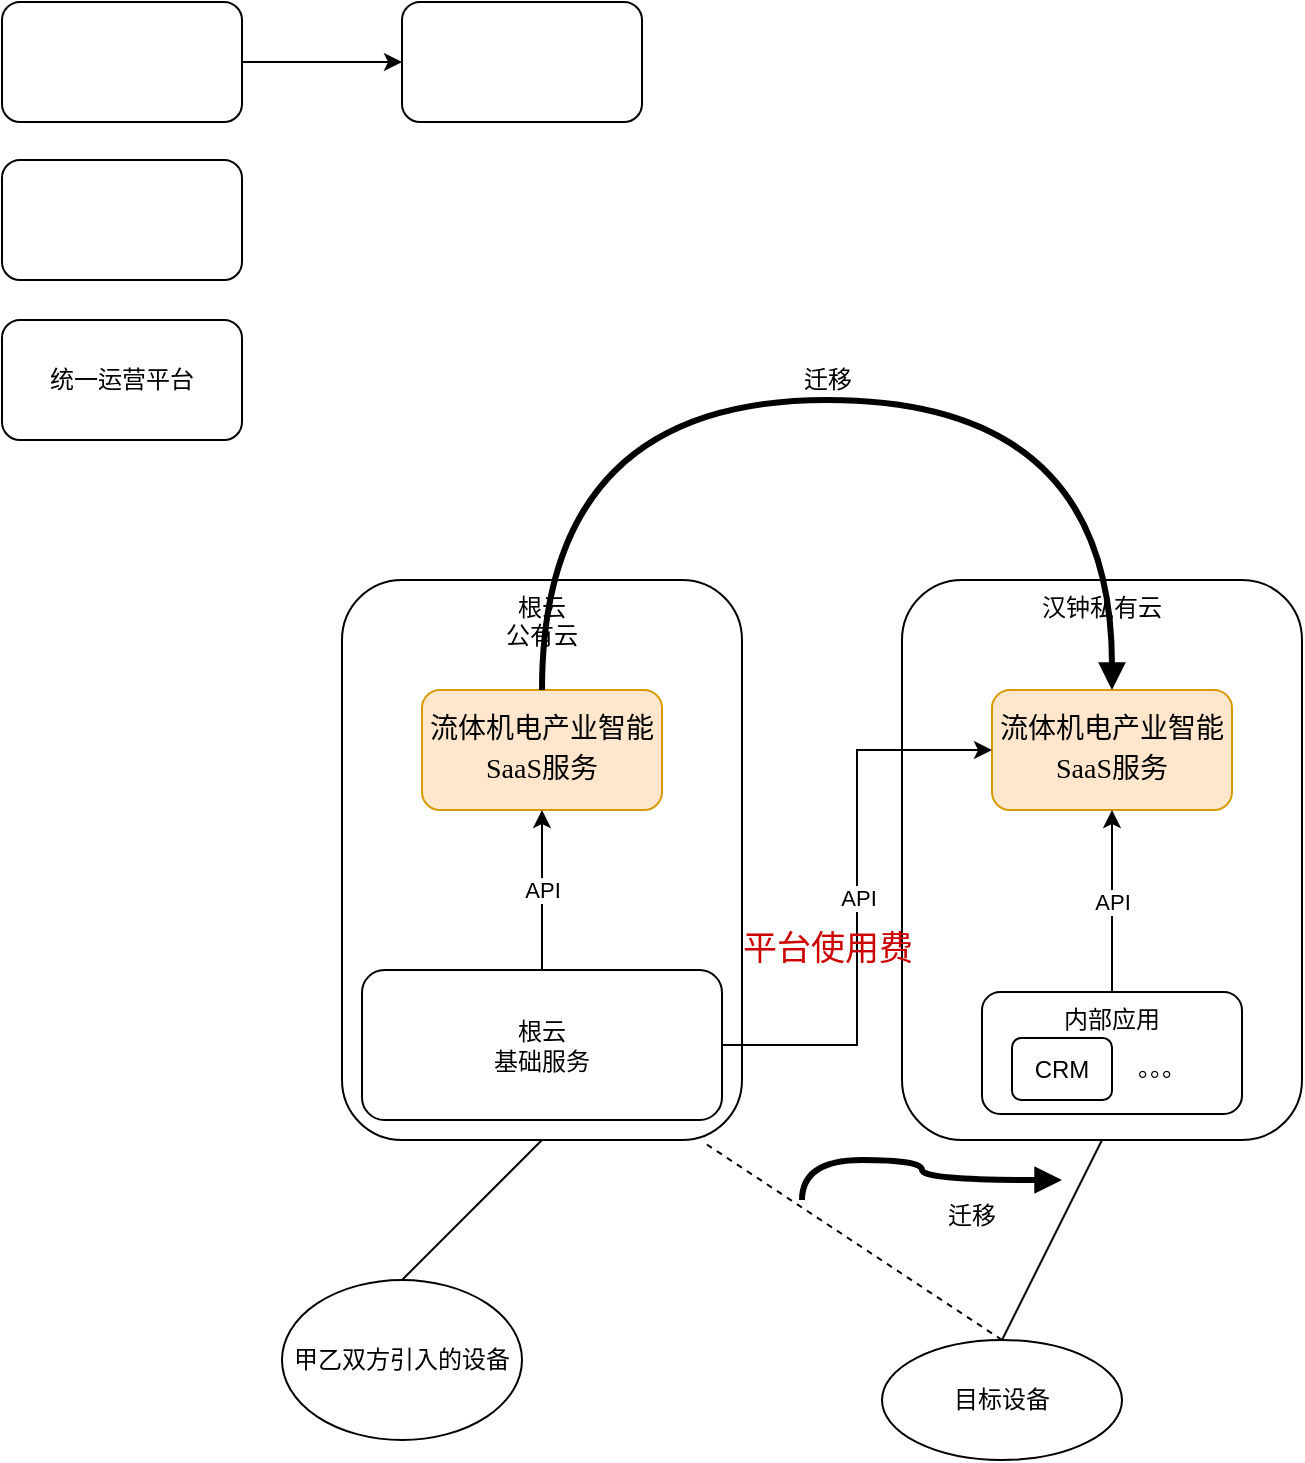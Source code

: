 <mxfile version="11.1.4" type="github"><diagram id="wKMT5V2Wct9PRedG0E_x" name="Page-1"><mxGraphModel dx="1186" dy="814" grid="1" gridSize="10" guides="1" tooltips="1" connect="1" arrows="1" fold="1" page="1" pageScale="1" pageWidth="827" pageHeight="1169" math="0" shadow="0"><root><mxCell id="0"/><mxCell id="1" parent="0"/><mxCell id="dj6T9ScrnhVHYWJ75i7--5" value="" style="edgeStyle=orthogonalEdgeStyle;rounded=0;orthogonalLoop=1;jettySize=auto;html=1;" parent="1" source="dj6T9ScrnhVHYWJ75i7--1" target="dj6T9ScrnhVHYWJ75i7--4" edge="1"><mxGeometry relative="1" as="geometry"/></mxCell><mxCell id="dj6T9ScrnhVHYWJ75i7--1" value="" style="rounded=1;whiteSpace=wrap;html=1;" parent="1" vertex="1"><mxGeometry x="20" y="41" width="120" height="60" as="geometry"/></mxCell><mxCell id="dj6T9ScrnhVHYWJ75i7--4" value="" style="rounded=1;whiteSpace=wrap;html=1;" parent="1" vertex="1"><mxGeometry x="220" y="41" width="120" height="60" as="geometry"/></mxCell><mxCell id="dj6T9ScrnhVHYWJ75i7--8" value="根云&lt;br&gt;公有云" style="rounded=1;whiteSpace=wrap;html=1;verticalAlign=top;" parent="1" vertex="1"><mxGeometry x="190" y="330" width="200" height="280" as="geometry"/></mxCell><mxCell id="dj6T9ScrnhVHYWJ75i7--2" value="" style="rounded=1;whiteSpace=wrap;html=1;" parent="1" vertex="1"><mxGeometry x="20" y="120" width="120" height="60" as="geometry"/></mxCell><mxCell id="dj6T9ScrnhVHYWJ75i7--3" value="统一运营平台" style="rounded=1;whiteSpace=wrap;html=1;" parent="1" vertex="1"><mxGeometry x="20" y="200" width="120" height="60" as="geometry"/></mxCell><mxCell id="wQUdbiQ5Rt_P_8XGoXco-1" value="&lt;span style=&quot;white-space: normal ; font-size: 10.5pt ; font-family: &amp;#34;dengxian&amp;#34;&quot;&gt;流体机电产业智能SaaS服务&lt;/span&gt;&lt;span style=&quot;font-size: medium ; white-space: normal&quot;&gt;&lt;/span&gt;" style="rounded=1;whiteSpace=wrap;html=1;fillColor=#ffe6cc;strokeColor=#d79b00;" vertex="1" parent="1"><mxGeometry x="230" y="385" width="120" height="60" as="geometry"/></mxCell><mxCell id="wQUdbiQ5Rt_P_8XGoXco-2" value="汉钟私有云" style="rounded=1;whiteSpace=wrap;html=1;verticalAlign=top;" vertex="1" parent="1"><mxGeometry x="470" y="330" width="200" height="280" as="geometry"/></mxCell><mxCell id="wQUdbiQ5Rt_P_8XGoXco-3" value="&lt;span style=&quot;white-space: normal ; font-size: 10.5pt ; font-family: &amp;#34;dengxian&amp;#34;&quot;&gt;流体机电产业智能SaaS服务&lt;/span&gt;&lt;span style=&quot;font-size: medium ; white-space: normal&quot;&gt;&lt;/span&gt;" style="rounded=1;whiteSpace=wrap;html=1;fillColor=#ffe6cc;strokeColor=#d79b00;" vertex="1" parent="1"><mxGeometry x="515" y="385" width="120" height="60" as="geometry"/></mxCell><mxCell id="wQUdbiQ5Rt_P_8XGoXco-8" value="API" style="edgeStyle=orthogonalEdgeStyle;rounded=0;orthogonalLoop=1;jettySize=auto;html=1;exitX=1;exitY=0.5;exitDx=0;exitDy=0;entryX=0;entryY=0.5;entryDx=0;entryDy=0;" edge="1" parent="1" source="wQUdbiQ5Rt_P_8XGoXco-5" target="wQUdbiQ5Rt_P_8XGoXco-3"><mxGeometry relative="1" as="geometry"/></mxCell><mxCell id="wQUdbiQ5Rt_P_8XGoXco-9" value="API" style="edgeStyle=orthogonalEdgeStyle;rounded=0;orthogonalLoop=1;jettySize=auto;html=1;exitX=0.5;exitY=0;exitDx=0;exitDy=0;entryX=0.5;entryY=1;entryDx=0;entryDy=0;" edge="1" parent="1" source="wQUdbiQ5Rt_P_8XGoXco-5" target="wQUdbiQ5Rt_P_8XGoXco-1"><mxGeometry relative="1" as="geometry"/></mxCell><mxCell id="wQUdbiQ5Rt_P_8XGoXco-5" value="根云&lt;br&gt;基础服务" style="rounded=1;whiteSpace=wrap;html=1;verticalAlign=middle;align=center;" vertex="1" parent="1"><mxGeometry x="200" y="525" width="180" height="75" as="geometry"/></mxCell><mxCell id="wQUdbiQ5Rt_P_8XGoXco-12" value="API" style="edgeStyle=orthogonalEdgeStyle;rounded=0;orthogonalLoop=1;jettySize=auto;html=1;exitX=0.5;exitY=0;exitDx=0;exitDy=0;entryX=0.5;entryY=1;entryDx=0;entryDy=0;" edge="1" parent="1" source="wQUdbiQ5Rt_P_8XGoXco-6" target="wQUdbiQ5Rt_P_8XGoXco-3"><mxGeometry relative="1" as="geometry"/></mxCell><mxCell id="wQUdbiQ5Rt_P_8XGoXco-6" value="内部应用" style="rounded=1;whiteSpace=wrap;html=1;verticalAlign=top;" vertex="1" parent="1"><mxGeometry x="510" y="536" width="130" height="61" as="geometry"/></mxCell><mxCell id="wQUdbiQ5Rt_P_8XGoXco-10" value="CRM" style="rounded=1;whiteSpace=wrap;html=1;" vertex="1" parent="1"><mxGeometry x="525" y="559" width="50" height="31" as="geometry"/></mxCell><mxCell id="wQUdbiQ5Rt_P_8XGoXco-14" value="。。。" style="text;html=1;strokeColor=none;fillColor=none;align=center;verticalAlign=middle;whiteSpace=wrap;rounded=0;" vertex="1" parent="1"><mxGeometry x="580" y="564" width="40" height="20" as="geometry"/></mxCell><mxCell id="wQUdbiQ5Rt_P_8XGoXco-15" value="甲乙双方引入的设备" style="ellipse;whiteSpace=wrap;html=1;align=center;" vertex="1" parent="1"><mxGeometry x="160" y="680" width="120" height="80" as="geometry"/></mxCell><mxCell id="wQUdbiQ5Rt_P_8XGoXco-16" value="目标设备" style="ellipse;whiteSpace=wrap;html=1;align=center;" vertex="1" parent="1"><mxGeometry x="460" y="710" width="120" height="60" as="geometry"/></mxCell><mxCell id="wQUdbiQ5Rt_P_8XGoXco-17" value="" style="endArrow=none;dashed=1;html=1;entryX=0.91;entryY=1.007;entryDx=0;entryDy=0;entryPerimeter=0;exitX=0.5;exitY=0;exitDx=0;exitDy=0;" edge="1" parent="1" source="wQUdbiQ5Rt_P_8XGoXco-16" target="dj6T9ScrnhVHYWJ75i7--8"><mxGeometry width="50" height="50" relative="1" as="geometry"><mxPoint x="20" y="840" as="sourcePoint"/><mxPoint x="70" y="790" as="targetPoint"/></mxGeometry></mxCell><mxCell id="wQUdbiQ5Rt_P_8XGoXco-18" value="" style="endArrow=none;html=1;entryX=0.5;entryY=1;entryDx=0;entryDy=0;" edge="1" parent="1" target="wQUdbiQ5Rt_P_8XGoXco-2"><mxGeometry width="50" height="50" relative="1" as="geometry"><mxPoint x="520" y="710" as="sourcePoint"/><mxPoint x="70" y="790" as="targetPoint"/></mxGeometry></mxCell><mxCell id="wQUdbiQ5Rt_P_8XGoXco-19" value="" style="endArrow=none;html=1;entryX=0.5;entryY=1;entryDx=0;entryDy=0;exitX=0.5;exitY=0;exitDx=0;exitDy=0;" edge="1" parent="1" source="wQUdbiQ5Rt_P_8XGoXco-15" target="dj6T9ScrnhVHYWJ75i7--8"><mxGeometry width="50" height="50" relative="1" as="geometry"><mxPoint x="20" y="840" as="sourcePoint"/><mxPoint x="70" y="790" as="targetPoint"/></mxGeometry></mxCell><mxCell id="wQUdbiQ5Rt_P_8XGoXco-20" value="" style="edgeStyle=orthogonalEdgeStyle;endArrow=block;html=1;entryX=0.5;entryY=0;entryDx=0;entryDy=0;exitX=0.5;exitY=0;exitDx=0;exitDy=0;horizontal=0;curved=1;startArrow=none;startFill=0;endFill=1;strokeWidth=3;" edge="1" parent="1" source="wQUdbiQ5Rt_P_8XGoXco-1" target="wQUdbiQ5Rt_P_8XGoXco-3"><mxGeometry width="50" height="100" relative="1" as="geometry"><mxPoint x="20" y="890" as="sourcePoint"/><mxPoint x="70" y="790" as="targetPoint"/><Array as="points"><mxPoint x="290" y="240"/><mxPoint x="575" y="240"/></Array></mxGeometry></mxCell><mxCell id="wQUdbiQ5Rt_P_8XGoXco-21" value="迁移" style="text;html=1;strokeColor=none;fillColor=none;align=center;verticalAlign=middle;whiteSpace=wrap;rounded=0;" vertex="1" parent="1"><mxGeometry x="413" y="220" width="40" height="20" as="geometry"/></mxCell><mxCell id="wQUdbiQ5Rt_P_8XGoXco-22" value="" style="edgeStyle=orthogonalEdgeStyle;endArrow=block;html=1;horizontal=0;curved=1;startArrow=none;startFill=0;endFill=1;strokeWidth=3;" edge="1" parent="1"><mxGeometry width="50" height="100" relative="1" as="geometry"><mxPoint x="420" y="640" as="sourcePoint"/><mxPoint x="550" y="630" as="targetPoint"/><Array as="points"><mxPoint x="420" y="620"/><mxPoint x="480" y="620"/><mxPoint x="480" y="630"/></Array></mxGeometry></mxCell><mxCell id="wQUdbiQ5Rt_P_8XGoXco-23" value="迁移" style="text;html=1;strokeColor=none;fillColor=none;align=center;verticalAlign=middle;whiteSpace=wrap;rounded=0;" vertex="1" parent="1"><mxGeometry x="485" y="637.5" width="40" height="20" as="geometry"/></mxCell><mxCell id="wQUdbiQ5Rt_P_8XGoXco-24" value="平台使用费" style="text;html=1;strokeColor=none;fillColor=none;align=center;verticalAlign=middle;whiteSpace=wrap;rounded=0;fontColor=#CC0000;fontSize=17;" vertex="1" parent="1"><mxGeometry x="373" y="505" width="120" height="20" as="geometry"/></mxCell></root></mxGraphModel></diagram></mxfile>